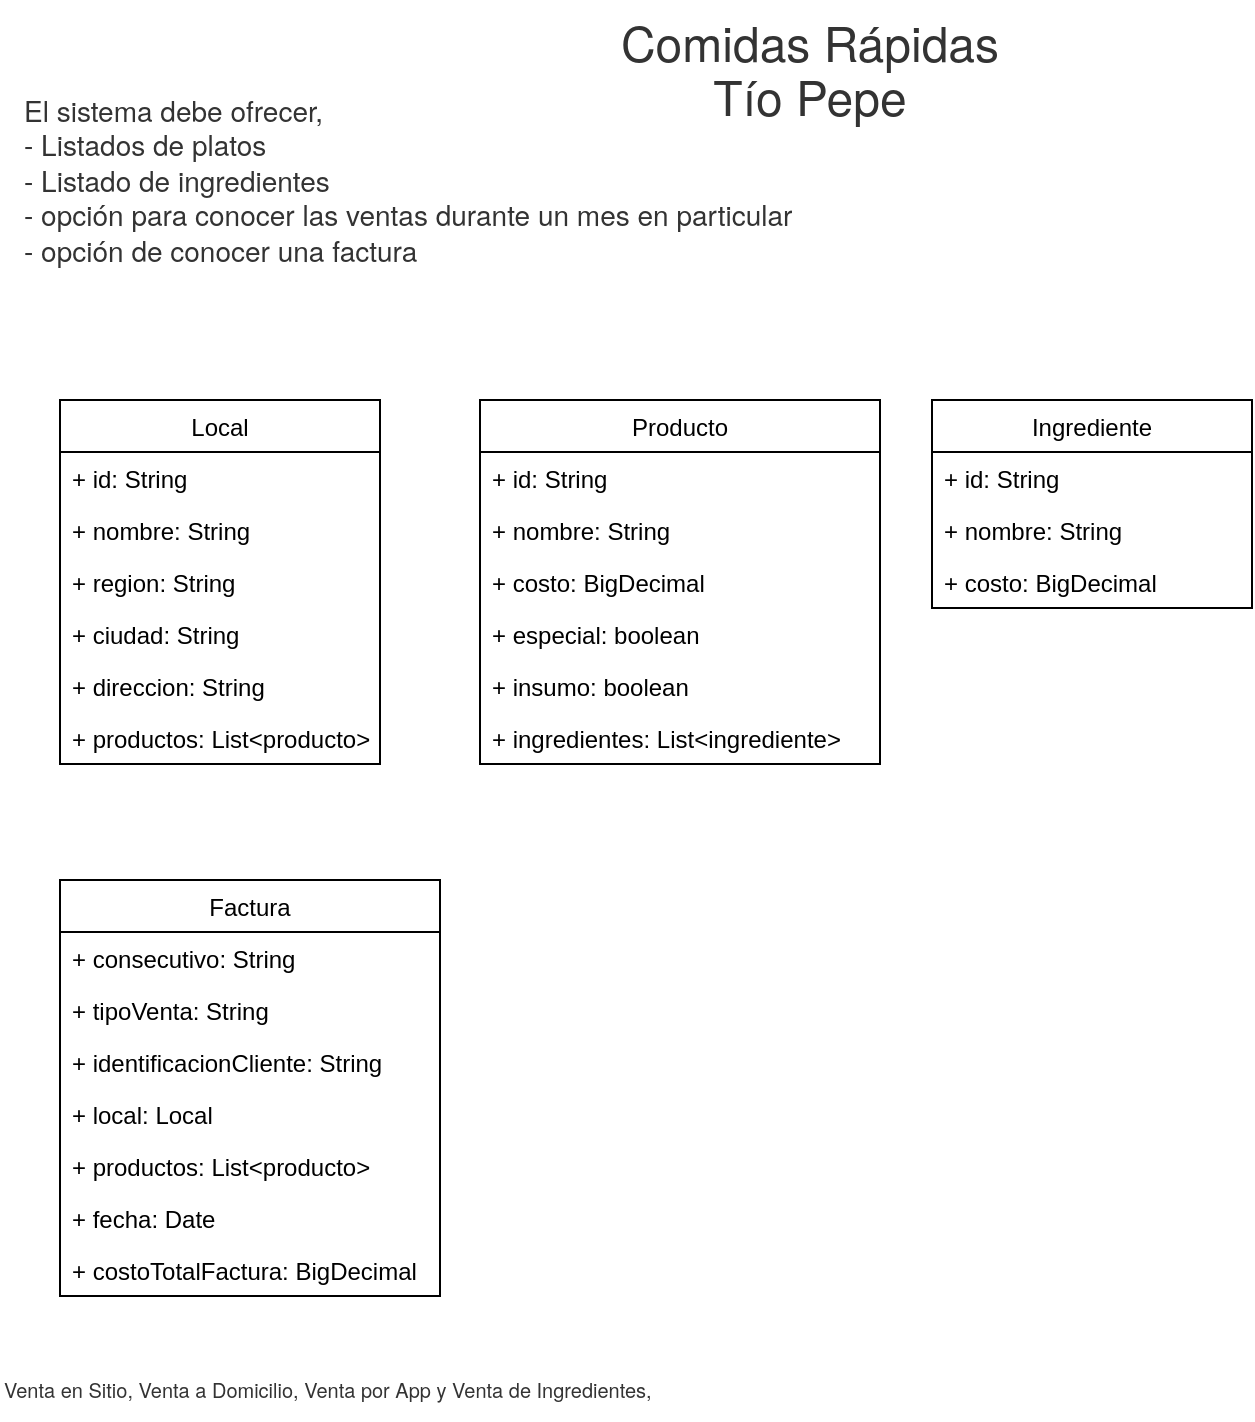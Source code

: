<mxfile version="15.1.2" type="device"><diagram id="Nlkfaco2crg6dZW5jD-g" name="Page-1"><mxGraphModel dx="868" dy="460" grid="1" gridSize="10" guides="1" tooltips="1" connect="1" arrows="1" fold="1" page="1" pageScale="1" pageWidth="827" pageHeight="1169" math="0" shadow="0"><root><mxCell id="0"/><mxCell id="1" parent="0"/><mxCell id="pGNT7-jQswh-58ZImxmU-1" value="&lt;div&gt;&lt;span style=&quot;font-size: 24px ; background-color: rgb(255 , 255 , 255) ; color: rgb(51 , 51 , 51) ; font-family: &amp;#34;nunito&amp;#34; , &amp;#34;nunitosans&amp;#34; , &amp;#34;helvetica neue&amp;#34; , &amp;#34;helvetica&amp;#34; , &amp;#34;arial&amp;#34; , sans-serif&quot;&gt;Comidas Rápidas&lt;/span&gt;&lt;/div&gt;&lt;span style=&quot;color: rgb(51 , 51 , 51) ; font-family: &amp;#34;nunito&amp;#34; , &amp;#34;nunitosans&amp;#34; , &amp;#34;helvetica neue&amp;#34; , &amp;#34;helvetica&amp;#34; , &amp;#34;arial&amp;#34; , sans-serif ; font-style: normal ; font-weight: 400 ; letter-spacing: normal ; text-indent: 0px ; text-transform: none ; word-spacing: 0px ; background-color: rgb(255 , 255 , 255) ; display: inline ; float: none ; line-height: 200%&quot;&gt;&lt;div&gt;&lt;span style=&quot;font-size: 24px&quot;&gt;Tío Pepe&lt;/span&gt;&lt;/div&gt;&lt;/span&gt;" style="text;whiteSpace=wrap;html=1;align=center;" parent="1" vertex="1"><mxGeometry x="341" y="40" width="330" height="30" as="geometry"/></mxCell><mxCell id="pGNT7-jQswh-58ZImxmU-2" value="Local" style="swimlane;fontStyle=0;childLayout=stackLayout;horizontal=1;startSize=26;fillColor=none;horizontalStack=0;resizeParent=1;resizeParentMax=0;resizeLast=0;collapsible=1;marginBottom=0;" parent="1" vertex="1"><mxGeometry x="131" y="240" width="160" height="182" as="geometry"/></mxCell><mxCell id="pGNT7-jQswh-58ZImxmU-3" value="+ id: String" style="text;strokeColor=none;fillColor=none;align=left;verticalAlign=top;spacingLeft=4;spacingRight=4;overflow=hidden;rotatable=0;points=[[0,0.5],[1,0.5]];portConstraint=eastwest;" parent="pGNT7-jQswh-58ZImxmU-2" vertex="1"><mxGeometry y="26" width="160" height="26" as="geometry"/></mxCell><mxCell id="pGNT7-jQswh-58ZImxmU-8" value="+ nombre: String" style="text;strokeColor=none;fillColor=none;align=left;verticalAlign=top;spacingLeft=4;spacingRight=4;overflow=hidden;rotatable=0;points=[[0,0.5],[1,0.5]];portConstraint=eastwest;" parent="pGNT7-jQswh-58ZImxmU-2" vertex="1"><mxGeometry y="52" width="160" height="26" as="geometry"/></mxCell><mxCell id="pGNT7-jQswh-58ZImxmU-7" value="+ region: String" style="text;strokeColor=none;fillColor=none;align=left;verticalAlign=top;spacingLeft=4;spacingRight=4;overflow=hidden;rotatable=0;points=[[0,0.5],[1,0.5]];portConstraint=eastwest;" parent="pGNT7-jQswh-58ZImxmU-2" vertex="1"><mxGeometry y="78" width="160" height="26" as="geometry"/></mxCell><mxCell id="pGNT7-jQswh-58ZImxmU-4" value="+ ciudad: String" style="text;strokeColor=none;fillColor=none;align=left;verticalAlign=top;spacingLeft=4;spacingRight=4;overflow=hidden;rotatable=0;points=[[0,0.5],[1,0.5]];portConstraint=eastwest;" parent="pGNT7-jQswh-58ZImxmU-2" vertex="1"><mxGeometry y="104" width="160" height="26" as="geometry"/></mxCell><mxCell id="pGNT7-jQswh-58ZImxmU-6" value="+ direccion: String" style="text;strokeColor=none;fillColor=none;align=left;verticalAlign=top;spacingLeft=4;spacingRight=4;overflow=hidden;rotatable=0;points=[[0,0.5],[1,0.5]];portConstraint=eastwest;" parent="pGNT7-jQswh-58ZImxmU-2" vertex="1"><mxGeometry y="130" width="160" height="26" as="geometry"/></mxCell><mxCell id="pGNT7-jQswh-58ZImxmU-9" value="+ productos: List&lt;producto&gt;" style="text;strokeColor=none;fillColor=none;align=left;verticalAlign=top;spacingLeft=4;spacingRight=4;overflow=hidden;rotatable=0;points=[[0,0.5],[1,0.5]];portConstraint=eastwest;" parent="pGNT7-jQswh-58ZImxmU-2" vertex="1"><mxGeometry y="156" width="160" height="26" as="geometry"/></mxCell><mxCell id="pGNT7-jQswh-58ZImxmU-11" value="Producto" style="swimlane;fontStyle=0;childLayout=stackLayout;horizontal=1;startSize=26;fillColor=none;horizontalStack=0;resizeParent=1;resizeParentMax=0;resizeLast=0;collapsible=1;marginBottom=0;" parent="1" vertex="1"><mxGeometry x="341" y="240" width="200" height="182" as="geometry"/></mxCell><mxCell id="pGNT7-jQswh-58ZImxmU-12" value="+ id: String" style="text;strokeColor=none;fillColor=none;align=left;verticalAlign=top;spacingLeft=4;spacingRight=4;overflow=hidden;rotatable=0;points=[[0,0.5],[1,0.5]];portConstraint=eastwest;" parent="pGNT7-jQswh-58ZImxmU-11" vertex="1"><mxGeometry y="26" width="200" height="26" as="geometry"/></mxCell><mxCell id="pGNT7-jQswh-58ZImxmU-13" value="+ nombre: String" style="text;strokeColor=none;fillColor=none;align=left;verticalAlign=top;spacingLeft=4;spacingRight=4;overflow=hidden;rotatable=0;points=[[0,0.5],[1,0.5]];portConstraint=eastwest;" parent="pGNT7-jQswh-58ZImxmU-11" vertex="1"><mxGeometry y="52" width="200" height="26" as="geometry"/></mxCell><mxCell id="pGNT7-jQswh-58ZImxmU-14" value="+ costo: BigDecimal" style="text;strokeColor=none;fillColor=none;align=left;verticalAlign=top;spacingLeft=4;spacingRight=4;overflow=hidden;rotatable=0;points=[[0,0.5],[1,0.5]];portConstraint=eastwest;" parent="pGNT7-jQswh-58ZImxmU-11" vertex="1"><mxGeometry y="78" width="200" height="26" as="geometry"/></mxCell><mxCell id="iH0Zv-8WxVaK99Gxt2-o-1" value="+ especial: boolean" style="text;strokeColor=none;fillColor=none;align=left;verticalAlign=top;spacingLeft=4;spacingRight=4;overflow=hidden;rotatable=0;points=[[0,0.5],[1,0.5]];portConstraint=eastwest;" vertex="1" parent="pGNT7-jQswh-58ZImxmU-11"><mxGeometry y="104" width="200" height="26" as="geometry"/></mxCell><mxCell id="iH0Zv-8WxVaK99Gxt2-o-2" value="+ insumo: boolean" style="text;strokeColor=none;fillColor=none;align=left;verticalAlign=top;spacingLeft=4;spacingRight=4;overflow=hidden;rotatable=0;points=[[0,0.5],[1,0.5]];portConstraint=eastwest;" vertex="1" parent="pGNT7-jQswh-58ZImxmU-11"><mxGeometry y="130" width="200" height="26" as="geometry"/></mxCell><mxCell id="pGNT7-jQswh-58ZImxmU-15" value="+ ingredientes: List&lt;ingrediente&gt;" style="text;strokeColor=none;fillColor=none;align=left;verticalAlign=top;spacingLeft=4;spacingRight=4;overflow=hidden;rotatable=0;points=[[0,0.5],[1,0.5]];portConstraint=eastwest;" parent="pGNT7-jQswh-58ZImxmU-11" vertex="1"><mxGeometry y="156" width="200" height="26" as="geometry"/></mxCell><mxCell id="pGNT7-jQswh-58ZImxmU-19" value="Ingrediente" style="swimlane;fontStyle=0;childLayout=stackLayout;horizontal=1;startSize=26;fillColor=none;horizontalStack=0;resizeParent=1;resizeParentMax=0;resizeLast=0;collapsible=1;marginBottom=0;" parent="1" vertex="1"><mxGeometry x="567" y="240" width="160" height="104" as="geometry"/></mxCell><mxCell id="pGNT7-jQswh-58ZImxmU-20" value="+ id: String" style="text;strokeColor=none;fillColor=none;align=left;verticalAlign=top;spacingLeft=4;spacingRight=4;overflow=hidden;rotatable=0;points=[[0,0.5],[1,0.5]];portConstraint=eastwest;" parent="pGNT7-jQswh-58ZImxmU-19" vertex="1"><mxGeometry y="26" width="160" height="26" as="geometry"/></mxCell><mxCell id="pGNT7-jQswh-58ZImxmU-21" value="+ nombre: String" style="text;strokeColor=none;fillColor=none;align=left;verticalAlign=top;spacingLeft=4;spacingRight=4;overflow=hidden;rotatable=0;points=[[0,0.5],[1,0.5]];portConstraint=eastwest;" parent="pGNT7-jQswh-58ZImxmU-19" vertex="1"><mxGeometry y="52" width="160" height="26" as="geometry"/></mxCell><mxCell id="pGNT7-jQswh-58ZImxmU-22" value="+ costo: BigDecimal" style="text;strokeColor=none;fillColor=none;align=left;verticalAlign=top;spacingLeft=4;spacingRight=4;overflow=hidden;rotatable=0;points=[[0,0.5],[1,0.5]];portConstraint=eastwest;" parent="pGNT7-jQswh-58ZImxmU-19" vertex="1"><mxGeometry y="78" width="160" height="26" as="geometry"/></mxCell><mxCell id="pGNT7-jQswh-58ZImxmU-35" value="Factura" style="swimlane;fontStyle=0;childLayout=stackLayout;horizontal=1;startSize=26;fillColor=none;horizontalStack=0;resizeParent=1;resizeParentMax=0;resizeLast=0;collapsible=1;marginBottom=0;" parent="1" vertex="1"><mxGeometry x="131" y="480" width="190" height="208" as="geometry"/></mxCell><mxCell id="pGNT7-jQswh-58ZImxmU-36" value="+ consecutivo: String" style="text;strokeColor=none;fillColor=none;align=left;verticalAlign=top;spacingLeft=4;spacingRight=4;overflow=hidden;rotatable=0;points=[[0,0.5],[1,0.5]];portConstraint=eastwest;" parent="pGNT7-jQswh-58ZImxmU-35" vertex="1"><mxGeometry y="26" width="190" height="26" as="geometry"/></mxCell><mxCell id="pGNT7-jQswh-58ZImxmU-38" value="+ tipoVenta: String" style="text;strokeColor=none;fillColor=none;align=left;verticalAlign=top;spacingLeft=4;spacingRight=4;overflow=hidden;rotatable=0;points=[[0,0.5],[1,0.5]];portConstraint=eastwest;" parent="pGNT7-jQswh-58ZImxmU-35" vertex="1"><mxGeometry y="52" width="190" height="26" as="geometry"/></mxCell><mxCell id="pGNT7-jQswh-58ZImxmU-37" value="+ identificacionCliente: String" style="text;strokeColor=none;fillColor=none;align=left;verticalAlign=top;spacingLeft=4;spacingRight=4;overflow=hidden;rotatable=0;points=[[0,0.5],[1,0.5]];portConstraint=eastwest;" parent="pGNT7-jQswh-58ZImxmU-35" vertex="1"><mxGeometry y="78" width="190" height="26" as="geometry"/></mxCell><mxCell id="pGNT7-jQswh-58ZImxmU-46" value="+ local: Local" style="text;strokeColor=none;fillColor=none;align=left;verticalAlign=top;spacingLeft=4;spacingRight=4;overflow=hidden;rotatable=0;points=[[0,0.5],[1,0.5]];portConstraint=eastwest;" parent="pGNT7-jQswh-58ZImxmU-35" vertex="1"><mxGeometry y="104" width="190" height="26" as="geometry"/></mxCell><mxCell id="pGNT7-jQswh-58ZImxmU-39" value="+ productos: List&lt;producto&gt;" style="text;strokeColor=none;fillColor=none;align=left;verticalAlign=top;spacingLeft=4;spacingRight=4;overflow=hidden;rotatable=0;points=[[0,0.5],[1,0.5]];portConstraint=eastwest;" parent="pGNT7-jQswh-58ZImxmU-35" vertex="1"><mxGeometry y="130" width="190" height="26" as="geometry"/></mxCell><mxCell id="pGNT7-jQswh-58ZImxmU-40" value="+ fecha: Date" style="text;strokeColor=none;fillColor=none;align=left;verticalAlign=top;spacingLeft=4;spacingRight=4;overflow=hidden;rotatable=0;points=[[0,0.5],[1,0.5]];portConstraint=eastwest;" parent="pGNT7-jQswh-58ZImxmU-35" vertex="1"><mxGeometry y="156" width="190" height="26" as="geometry"/></mxCell><mxCell id="iH0Zv-8WxVaK99Gxt2-o-3" value="+ costoTotalFactura: BigDecimal" style="text;strokeColor=none;fillColor=none;align=left;verticalAlign=top;spacingLeft=4;spacingRight=4;overflow=hidden;rotatable=0;points=[[0,0.5],[1,0.5]];portConstraint=eastwest;" vertex="1" parent="pGNT7-jQswh-58ZImxmU-35"><mxGeometry y="182" width="190" height="26" as="geometry"/></mxCell><mxCell id="pGNT7-jQswh-58ZImxmU-43" value="&lt;span style=&quot;color: rgb(51 , 51 , 51) ; font-family: &amp;#34;nunito&amp;#34; , &amp;#34;nunitosans&amp;#34; , &amp;#34;helvetica neue&amp;#34; , &amp;#34;helvetica&amp;#34; , &amp;#34;arial&amp;#34; , sans-serif ; font-style: normal ; font-weight: 400 ; letter-spacing: normal ; text-indent: 0px ; text-transform: none ; word-spacing: 0px ; background-color: rgb(255 , 255 , 255) ; display: inline ; float: none&quot;&gt;&lt;span style=&quot;font-size: 14px&quot;&gt;El sistema debe ofrecer, &lt;/span&gt;&lt;br&gt;&lt;span style=&quot;font-size: 14px&quot;&gt;- Listados de platos&lt;/span&gt;&lt;br&gt;&lt;span style=&quot;font-size: 14px&quot;&gt;- Listado de ingredientes&lt;/span&gt;&lt;br&gt;&lt;font style=&quot;font-size: 14px&quot;&gt;- opción para conocer las ventas durante un mes en particular&lt;br&gt;- opción de conocer una factura&lt;/font&gt;&lt;br&gt;&lt;/span&gt;" style="text;whiteSpace=wrap;html=1;" parent="1" vertex="1"><mxGeometry x="111" y="80" width="470" height="30" as="geometry"/></mxCell><mxCell id="pGNT7-jQswh-58ZImxmU-44" value="&lt;span style=&quot;color: rgb(51 , 51 , 51) ; font-family: &amp;#34;nunito&amp;#34; , &amp;#34;nunitosans&amp;#34; , &amp;#34;helvetica neue&amp;#34; , &amp;#34;helvetica&amp;#34; , &amp;#34;arial&amp;#34; , sans-serif ; font-style: normal ; font-weight: 400 ; letter-spacing: normal ; text-indent: 0px ; text-transform: none ; word-spacing: 0px ; background-color: rgb(255 , 255 , 255) ; display: inline ; float: none&quot;&gt;&lt;font style=&quot;font-size: 10px&quot;&gt;Venta en Sitio, Venta a Domicilio, Venta por App y Venta de Ingredientes,&lt;/font&gt;&lt;/span&gt;" style="text;whiteSpace=wrap;html=1;" parent="1" vertex="1"><mxGeometry x="101" y="720" width="480" height="30" as="geometry"/></mxCell></root></mxGraphModel></diagram></mxfile>